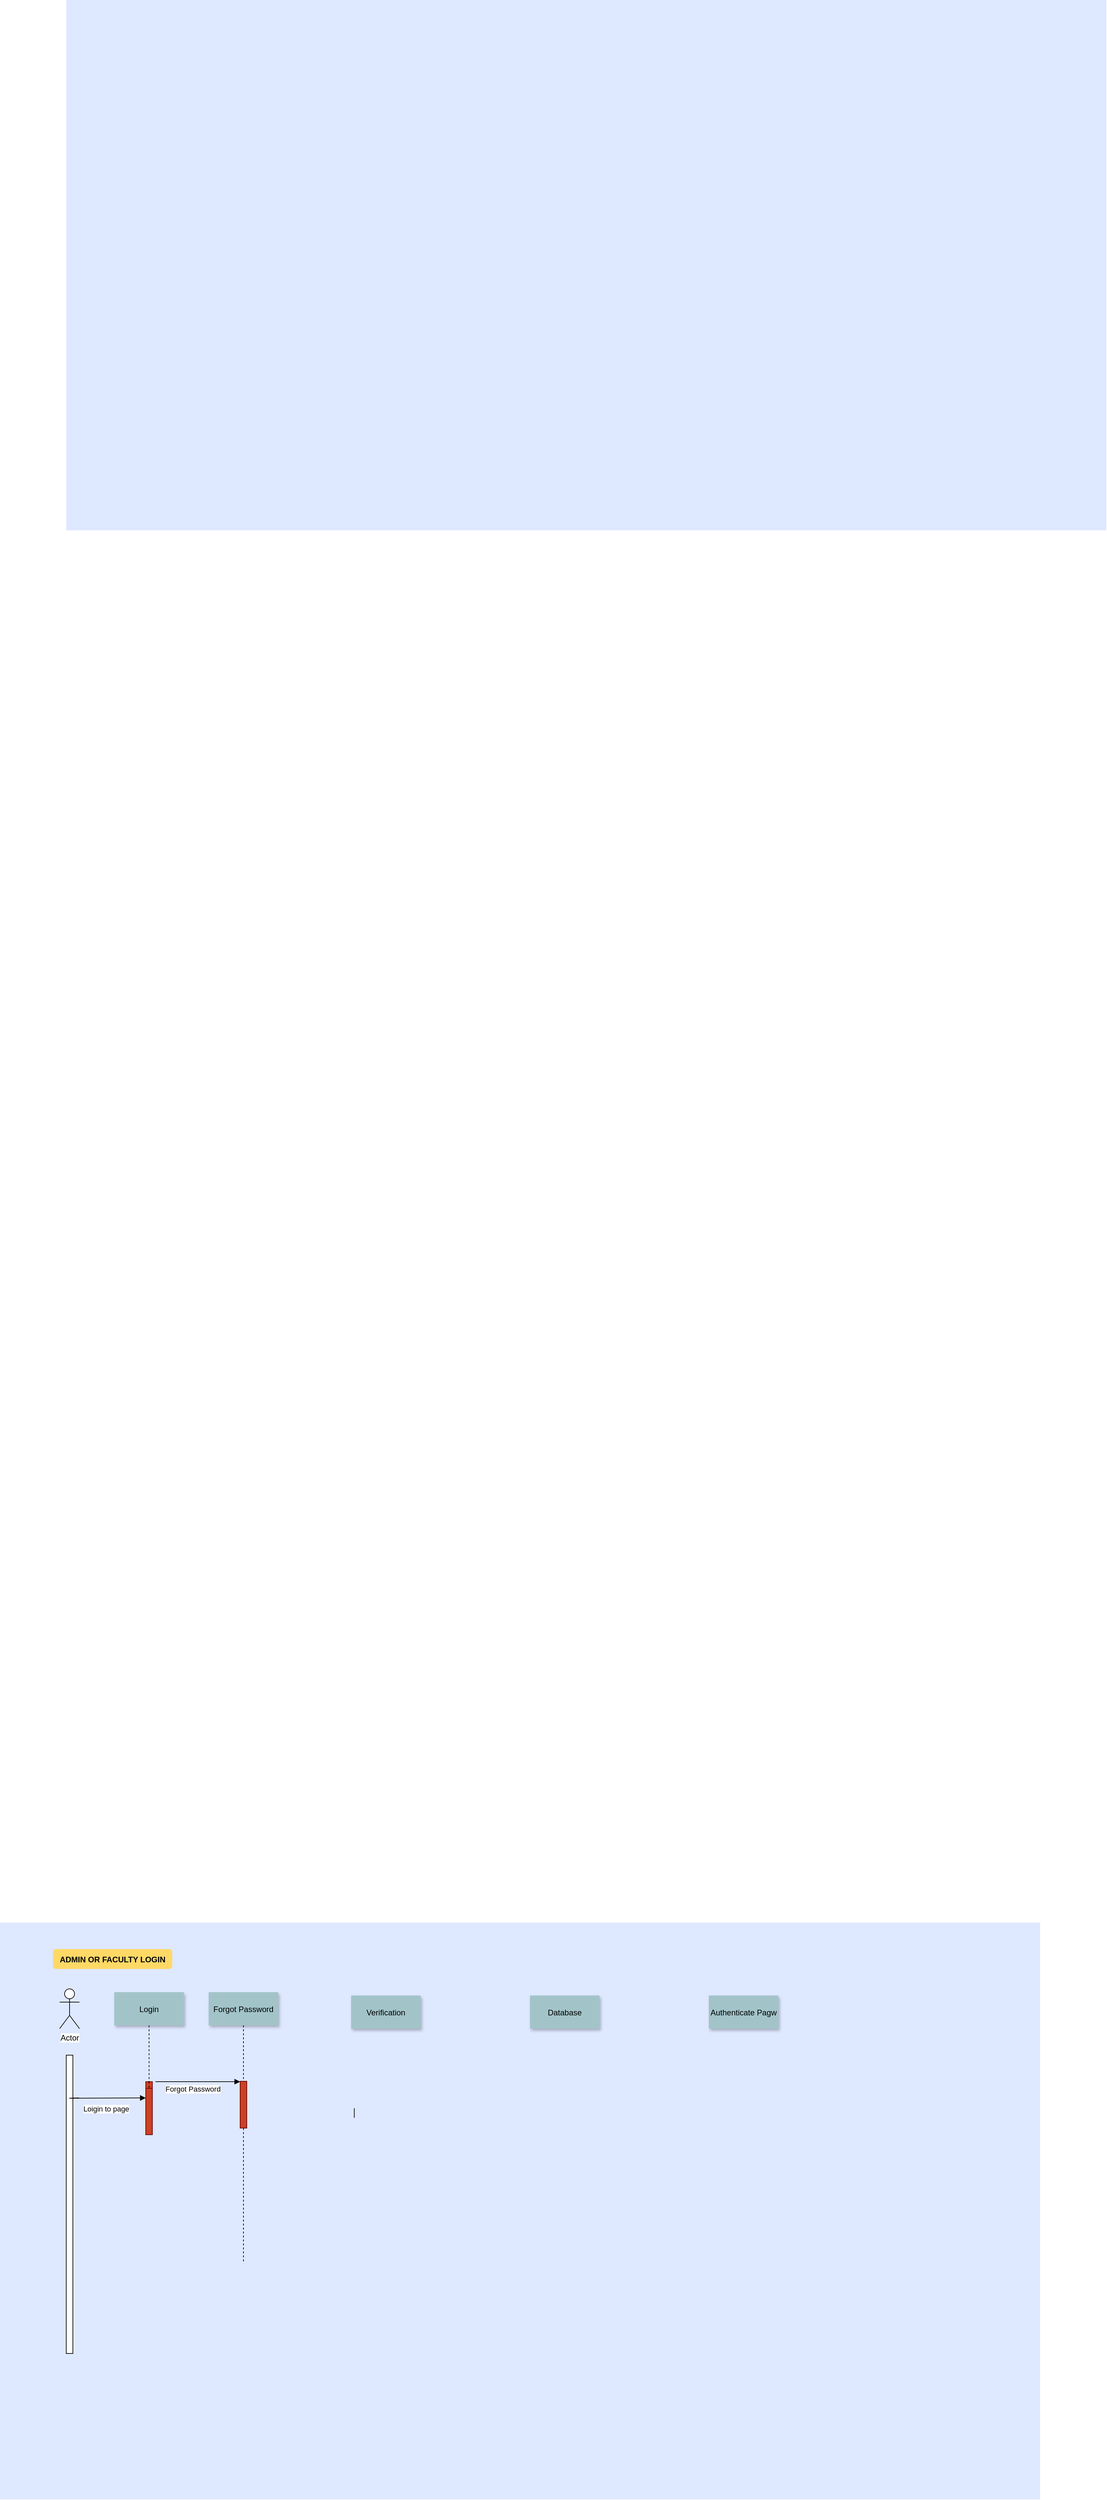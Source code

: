 <mxfile version="12.7.9" type="device"><diagram name="Page-1" id="9361dd3d-8414-5efd-6122-117bd74ce7a7"><mxGraphModel dx="1438" dy="3731" grid="1" gridSize="10" guides="1" tooltips="1" connect="1" arrows="1" fold="1" page="0" pageScale="1.5" pageWidth="826" pageHeight="1169" background="#ffffff" math="0" shadow="0"><root><mxCell id="0"/><mxCell id="1" parent="0"/><mxCell id="69" value="" style="fillColor=#DEE8FF;strokeColor=none" parent="1" vertex="1"><mxGeometry x="-20" y="-50" width="1570" height="870" as="geometry"/></mxCell><mxCell id="2" value="" style="fillColor=#CC4125;strokeColor=#660000" parent="1" vertex="1"><mxGeometry x="200" y="190" width="10" height="50" as="geometry"/></mxCell><mxCell id="4" value="Login" style="shadow=1;fillColor=#A2C4C9;strokeColor=none" parent="1" vertex="1"><mxGeometry x="152.5" y="55" width="105" height="50" as="geometry"/></mxCell><mxCell id="6" value="" style="fillColor=#CC4125;strokeColor=#660000" parent="1" vertex="1"><mxGeometry x="342.5" y="189.39" width="10" height="70.61" as="geometry"/></mxCell><mxCell id="7" value="Forgot Password" style="shadow=1;fillColor=#A2C4C9;strokeColor=none" parent="1" vertex="1"><mxGeometry x="295" y="55" width="105" height="50" as="geometry"/></mxCell><mxCell id="8" value="" style="edgeStyle=none;endArrow=none;dashed=1" parent="1" source="7" target="6" edge="1"><mxGeometry x="272.335" y="165" width="100" height="100" as="geometry"><mxPoint x="347.259" y="110" as="sourcePoint"/><mxPoint x="347.576" y="165" as="targetPoint"/></mxGeometry></mxCell><mxCell id="16" value="" style="edgeStyle=none;endArrow=none" parent="1" edge="1"><mxGeometry x="437.043" y="270" width="100" height="100" as="geometry"><mxPoint x="514.784" y="230" as="sourcePoint"/><mxPoint x="514.784" y="244.394" as="targetPoint"/></mxGeometry></mxCell><mxCell id="22" value="Verification" style="shadow=1;fillColor=#A2C4C9;strokeColor=none" parent="1" vertex="1"><mxGeometry x="510" y="60" width="105" height="50" as="geometry"/></mxCell><mxCell id="24" value="Database" style="shadow=1;fillColor=#A2C4C9;strokeColor=none" parent="1" vertex="1"><mxGeometry x="780" y="60" width="105" height="50" as="geometry"/></mxCell><mxCell id="30" value="Authenticate Pagw" style="shadow=1;fillColor=#A2C4C9;strokeColor=none" parent="1" vertex="1"><mxGeometry x="1050" y="60" width="105" height="50" as="geometry"/></mxCell><mxCell id="33" value="" style="edgeStyle=elbowEdgeStyle;elbow=horizontal;endArrow=none;dashed=1" parent="1" source="4" target="2" edge="1"><mxGeometry x="230.0" y="310" width="100" height="100" as="geometry"><mxPoint x="230.0" y="410" as="sourcePoint"/><mxPoint x="330" y="310" as="targetPoint"/></mxGeometry></mxCell><mxCell id="42" value="" style="fillColor=#CC4125;strokeColor=#660000" parent="1" vertex="1"><mxGeometry x="200" y="200" width="10" height="70" as="geometry"/></mxCell><mxCell id="44" value="" style="edgeStyle=none;dashed=1;endArrow=none" parent="1" source="2" target="42" edge="1"><mxGeometry x="50" y="300" width="100" height="100" as="geometry"><mxPoint x="50" y="400" as="sourcePoint"/><mxPoint x="150" y="300" as="targetPoint"/></mxGeometry></mxCell><mxCell id="52" value="" style="edgeStyle=none;endArrow=none;dashed=1" parent="1" source="6" edge="1"><mxGeometry x="376.571" y="339.697" width="100" height="100" as="geometry"><mxPoint x="451.736" y="284.697" as="sourcePoint"/><mxPoint x="347.5" y="464.167" as="targetPoint"/></mxGeometry></mxCell><mxCell id="71" value="ADMIN OR FACULTY LOGIN" style="rounded=1;fontStyle=1;fillColor=#FFD966;strokeColor=none" parent="1" vertex="1"><mxGeometry x="60" y="-10" width="180" height="30" as="geometry"/></mxCell><mxCell id="cp0kA3SaGdoXtR2fn1nO-90" value="" style="fillColor=#DEE8FF;strokeColor=none" vertex="1" parent="1"><mxGeometry x="80" y="-2950" width="1570" height="800" as="geometry"/></mxCell><mxCell id="cp0kA3SaGdoXtR2fn1nO-91" value="Actor" style="shape=umlActor;verticalLabelPosition=bottom;labelBackgroundColor=#ffffff;verticalAlign=top;html=1;outlineConnect=0;" vertex="1" parent="1"><mxGeometry x="70" y="50" width="30" height="60" as="geometry"/></mxCell><mxCell id="cp0kA3SaGdoXtR2fn1nO-96" value="" style="html=1;points=[];perimeter=orthogonalPerimeter;" vertex="1" parent="1"><mxGeometry x="80" y="150" width="10" height="450" as="geometry"/></mxCell><mxCell id="cp0kA3SaGdoXtR2fn1nO-102" value="Loigin to page" style="html=1;verticalAlign=bottom;endArrow=block;exitX=0.076;exitY=0.304;exitDx=0;exitDy=0;exitPerimeter=0;" edge="1" parent="1" source="69"><mxGeometry x="0.137" y="-25" width="80" relative="1" as="geometry"><mxPoint x="120" y="214.5" as="sourcePoint"/><mxPoint x="200" y="214.5" as="targetPoint"/><Array as="points"><mxPoint x="80" y="215"/></Array><mxPoint as="offset"/></mxGeometry></mxCell><mxCell id="cp0kA3SaGdoXtR2fn1nO-105" value="Forgot Password" style="html=1;verticalAlign=bottom;endArrow=block;" edge="1" parent="1"><mxGeometry x="0.216" y="-20" width="80" relative="1" as="geometry"><mxPoint x="262.5" y="190" as="sourcePoint"/><mxPoint x="342.5" y="190" as="targetPoint"/><Array as="points"><mxPoint x="210" y="190"/></Array><mxPoint x="1" as="offset"/></mxGeometry></mxCell></root></mxGraphModel></diagram></mxfile>